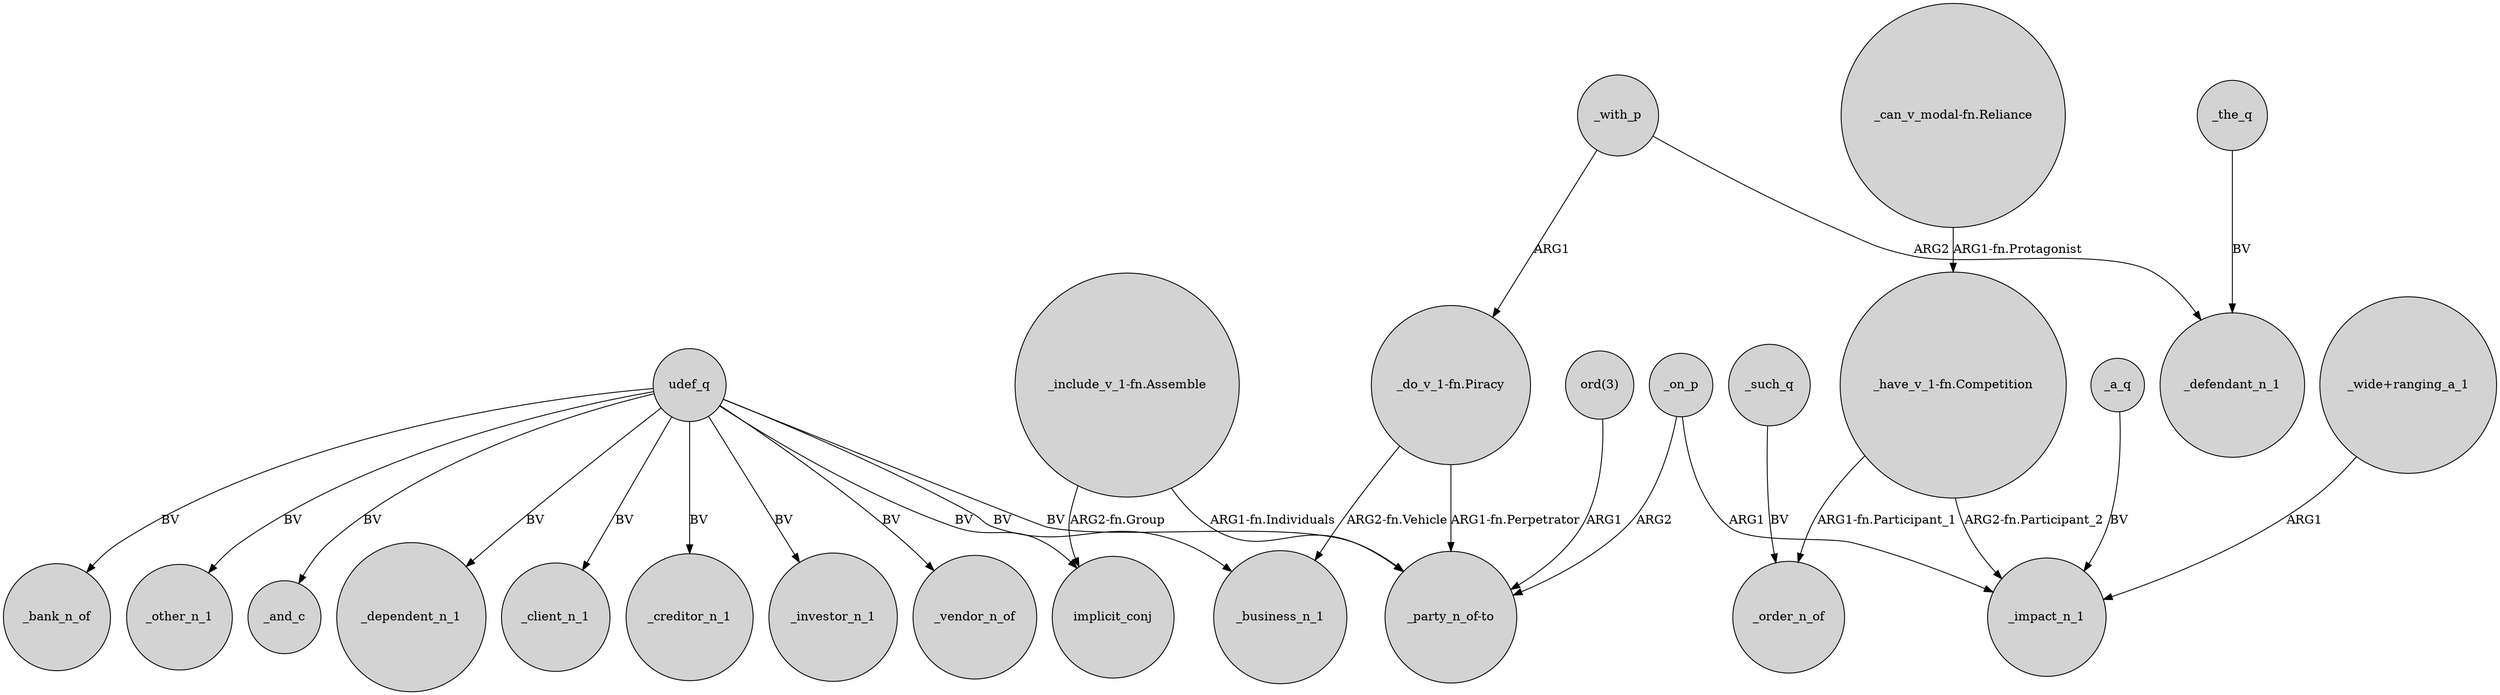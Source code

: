 digraph {
	node [shape=circle style=filled]
	"_include_v_1-fn.Assemble" -> implicit_conj [label="ARG2-fn.Group"]
	_on_p -> "_party_n_of-to" [label=ARG2]
	udef_q -> _vendor_n_of [label=BV]
	"_can_v_modal-fn.Reliance" -> "_have_v_1-fn.Competition" [label="ARG1-fn.Protagonist"]
	_the_q -> _defendant_n_1 [label=BV]
	"_wide+ranging_a_1" -> _impact_n_1 [label=ARG1]
	"ord(3)" -> "_party_n_of-to" [label=ARG1]
	udef_q -> _bank_n_of [label=BV]
	udef_q -> _other_n_1 [label=BV]
	udef_q -> _and_c [label=BV]
	udef_q -> _business_n_1 [label=BV]
	_with_p -> "_do_v_1-fn.Piracy" [label=ARG1]
	"_have_v_1-fn.Competition" -> _impact_n_1 [label="ARG2-fn.Participant_2"]
	_with_p -> _defendant_n_1 [label=ARG2]
	"_do_v_1-fn.Piracy" -> _business_n_1 [label="ARG2-fn.Vehicle"]
	"_do_v_1-fn.Piracy" -> "_party_n_of-to" [label="ARG1-fn.Perpetrator"]
	_a_q -> _impact_n_1 [label=BV]
	udef_q -> _dependent_n_1 [label=BV]
	udef_q -> _client_n_1 [label=BV]
	"_include_v_1-fn.Assemble" -> "_party_n_of-to" [label="ARG1-fn.Individuals"]
	udef_q -> _creditor_n_1 [label=BV]
	udef_q -> _investor_n_1 [label=BV]
	udef_q -> "_party_n_of-to" [label=BV]
	_such_q -> _order_n_of [label=BV]
	"_have_v_1-fn.Competition" -> _order_n_of [label="ARG1-fn.Participant_1"]
	udef_q -> implicit_conj [label=BV]
	_on_p -> _impact_n_1 [label=ARG1]
}
